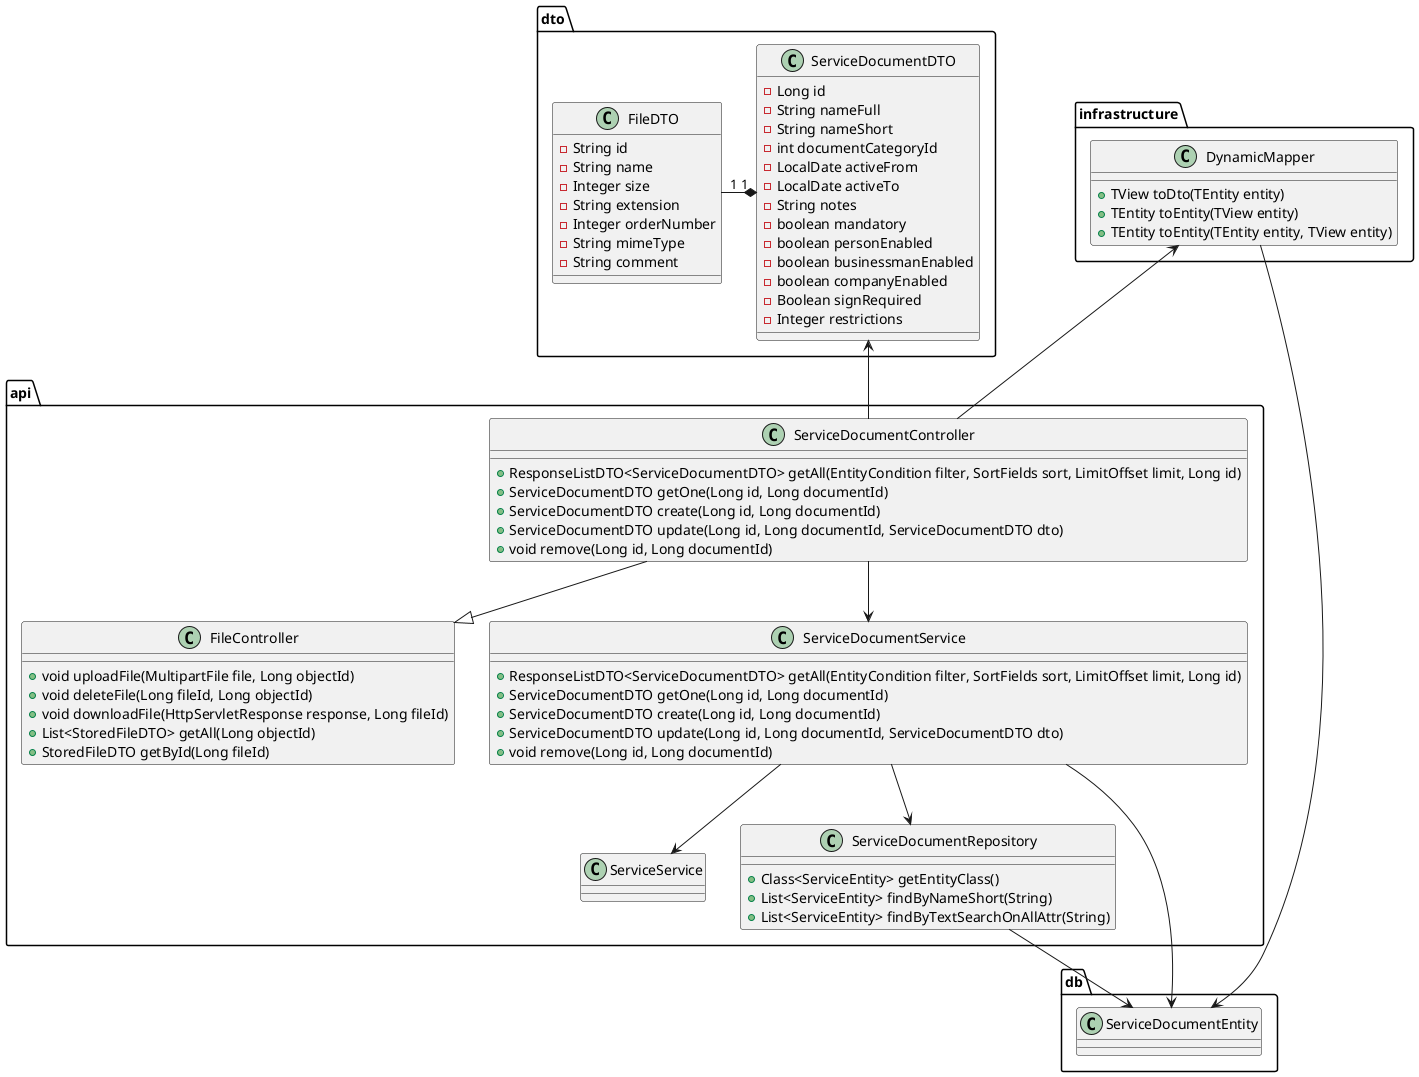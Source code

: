 @startuml
page 4x1
top to bottom direction
class api.FileController {
  + void uploadFile(MultipartFile file, Long objectId)
  + void deleteFile(Long fileId, Long objectId)
  + void downloadFile(HttpServletResponse response, Long fileId)
  + List<StoredFileDTO> getAll(Long objectId)
  + StoredFileDTO getById(Long fileId)
}

class api.ServiceDocumentController {
  + ResponseListDTO<ServiceDocumentDTO> getAll(EntityCondition filter, SortFields sort, LimitOffset limit, Long id)
  + ServiceDocumentDTO getOne(Long id, Long documentId)
  + ServiceDocumentDTO create(Long id, Long documentId)
  + ServiceDocumentDTO update(Long id, Long documentId, ServiceDocumentDTO dto)
  + void remove(Long id, Long documentId)
}
class api.ServiceService {

}

class api.ServiceDocumentService {
   + ResponseListDTO<ServiceDocumentDTO> getAll(EntityCondition filter, SortFields sort, LimitOffset limit, Long id)
   + ServiceDocumentDTO getOne(Long id, Long documentId)
   + ServiceDocumentDTO create(Long id, Long documentId)
   + ServiceDocumentDTO update(Long id, Long documentId, ServiceDocumentDTO dto)
   + void remove(Long id, Long documentId)
}

class infrastructure.DynamicMapper {
  + TView toDto(TEntity entity)
  + TEntity toEntity(TView entity)
  + TEntity toEntity(TEntity entity, TView entity)
}

class dto.ServiceDocumentDTO {
- Long id
- String nameFull
- String nameShort
- int documentCategoryId
- LocalDate activeFrom
- LocalDate activeTo
- String notes
- boolean mandatory
- boolean personEnabled
- boolean businessmanEnabled
- boolean companyEnabled
- Boolean signRequired
- Integer restrictions
}

class dto.FileDTO {
- String id
- String name
- Integer size
- String extension
- Integer orderNumber
- String mimeType
- String comment
}
ServiceDocumentDTO "1" *-l- "1" FileDTO


class api.ServiceDocumentRepository {
+ Class<ServiceEntity> getEntityClass()
+ List<ServiceEntity> findByNameShort(String)
+ List<ServiceEntity> findByTextSearchOnAllAttr(String)
}

class db.ServiceDocumentEntity {
}

ServiceDocumentController --|> FileController

ServiceDocumentController -u-> ServiceDocumentDTO
ServiceDocumentController --> ServiceDocumentService
ServiceDocumentController -u-> DynamicMapper
ServiceDocumentService --> ServiceDocumentRepository
ServiceDocumentRepository --> ServiceDocumentEntity
ServiceDocumentService --> ServiceDocumentEntity
DynamicMapper --> ServiceDocumentEntity
ServiceDocumentService --> ServiceService

@enduml